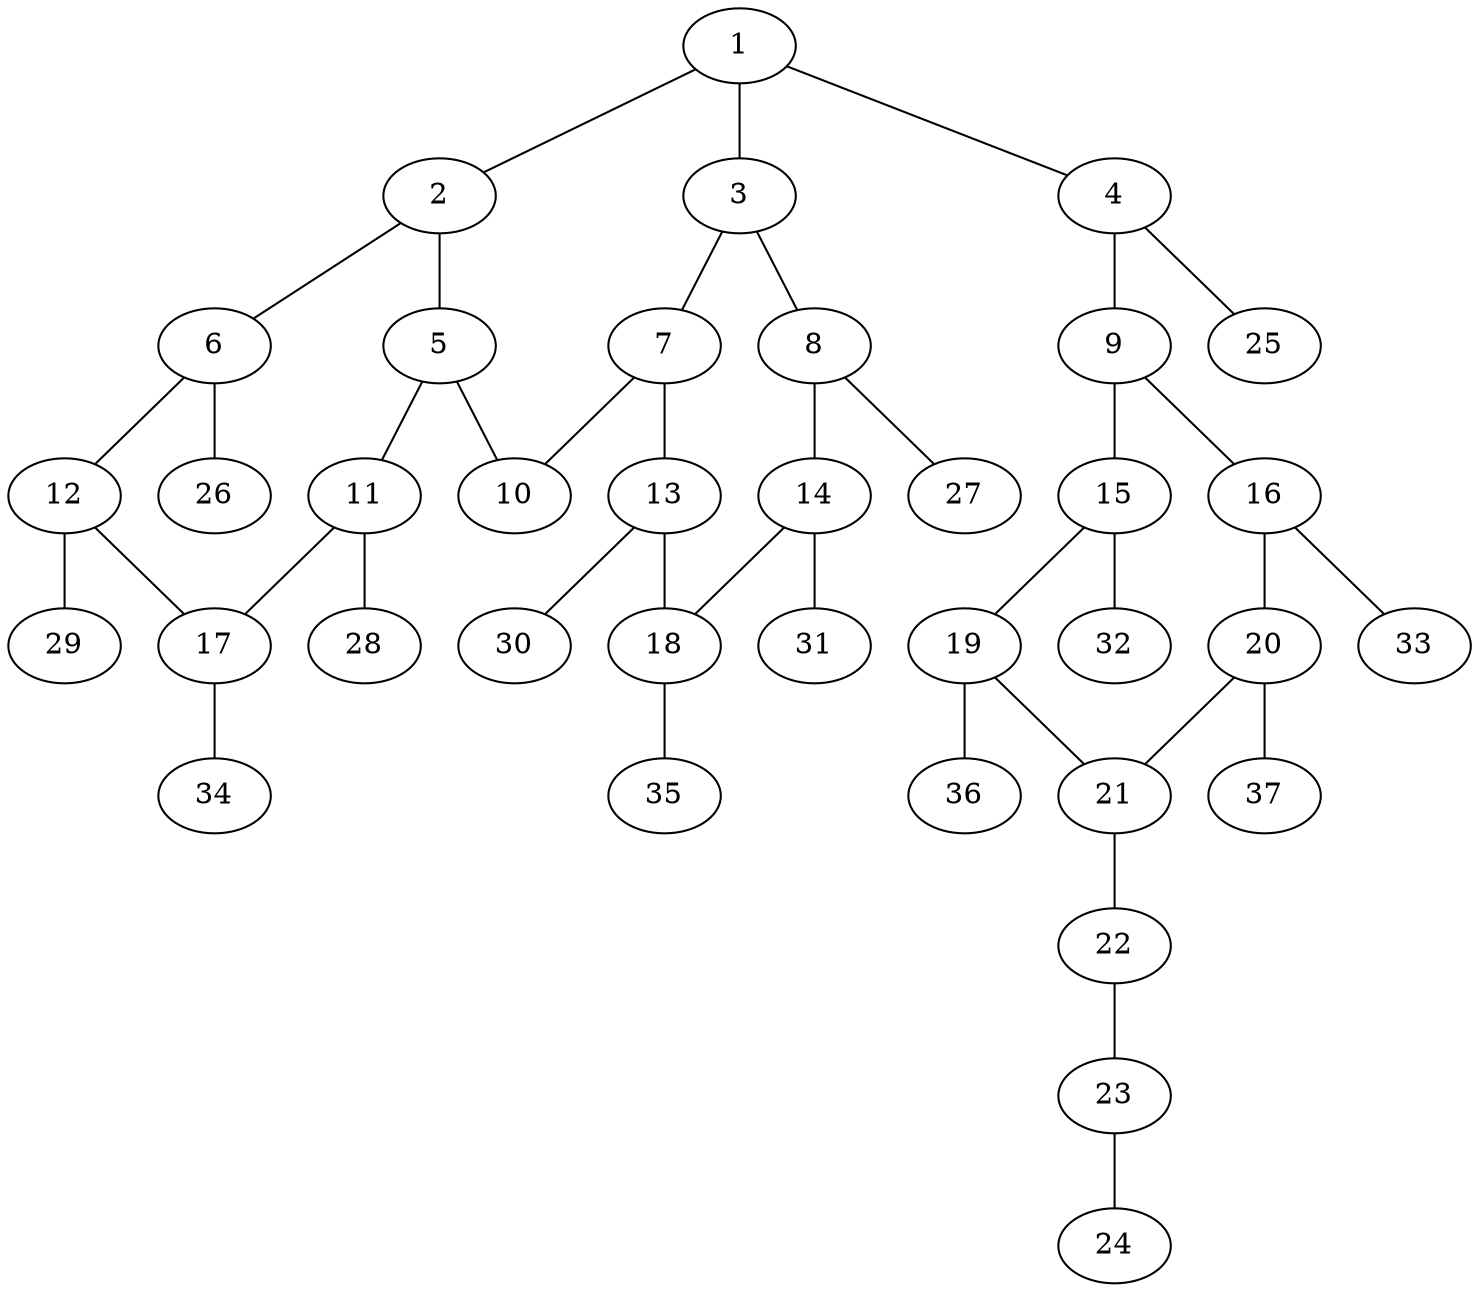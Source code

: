 graph molecule_2102 {
	1	 [chem=C];
	2	 [chem=C];
	1 -- 2	 [valence=1];
	3	 [chem=C];
	1 -- 3	 [valence=2];
	4	 [chem=N];
	1 -- 4	 [valence=1];
	5	 [chem=C];
	2 -- 5	 [valence=2];
	6	 [chem=C];
	2 -- 6	 [valence=1];
	7	 [chem=C];
	3 -- 7	 [valence=1];
	8	 [chem=C];
	3 -- 8	 [valence=1];
	9	 [chem=C];
	4 -- 9	 [valence=1];
	25	 [chem=H];
	4 -- 25	 [valence=1];
	10	 [chem=N];
	5 -- 10	 [valence=1];
	11	 [chem=C];
	5 -- 11	 [valence=1];
	12	 [chem=C];
	6 -- 12	 [valence=2];
	26	 [chem=H];
	6 -- 26	 [valence=1];
	7 -- 10	 [valence=2];
	13	 [chem=C];
	7 -- 13	 [valence=1];
	14	 [chem=C];
	8 -- 14	 [valence=2];
	27	 [chem=H];
	8 -- 27	 [valence=1];
	15	 [chem=C];
	9 -- 15	 [valence=1];
	16	 [chem=C];
	9 -- 16	 [valence=2];
	17	 [chem=C];
	11 -- 17	 [valence=2];
	28	 [chem=H];
	11 -- 28	 [valence=1];
	12 -- 17	 [valence=1];
	29	 [chem=H];
	12 -- 29	 [valence=1];
	18	 [chem=C];
	13 -- 18	 [valence=2];
	30	 [chem=H];
	13 -- 30	 [valence=1];
	14 -- 18	 [valence=1];
	31	 [chem=H];
	14 -- 31	 [valence=1];
	19	 [chem=C];
	15 -- 19	 [valence=2];
	32	 [chem=H];
	15 -- 32	 [valence=1];
	20	 [chem=C];
	16 -- 20	 [valence=1];
	33	 [chem=H];
	16 -- 33	 [valence=1];
	34	 [chem=H];
	17 -- 34	 [valence=1];
	35	 [chem=H];
	18 -- 35	 [valence=1];
	21	 [chem=C];
	19 -- 21	 [valence=1];
	36	 [chem=H];
	19 -- 36	 [valence=1];
	20 -- 21	 [valence=2];
	37	 [chem=H];
	20 -- 37	 [valence=1];
	22	 [chem=N];
	21 -- 22	 [valence=1];
	23	 [chem=N];
	22 -- 23	 [valence=2];
	24	 [chem=N];
	23 -- 24	 [valence=2];
}
